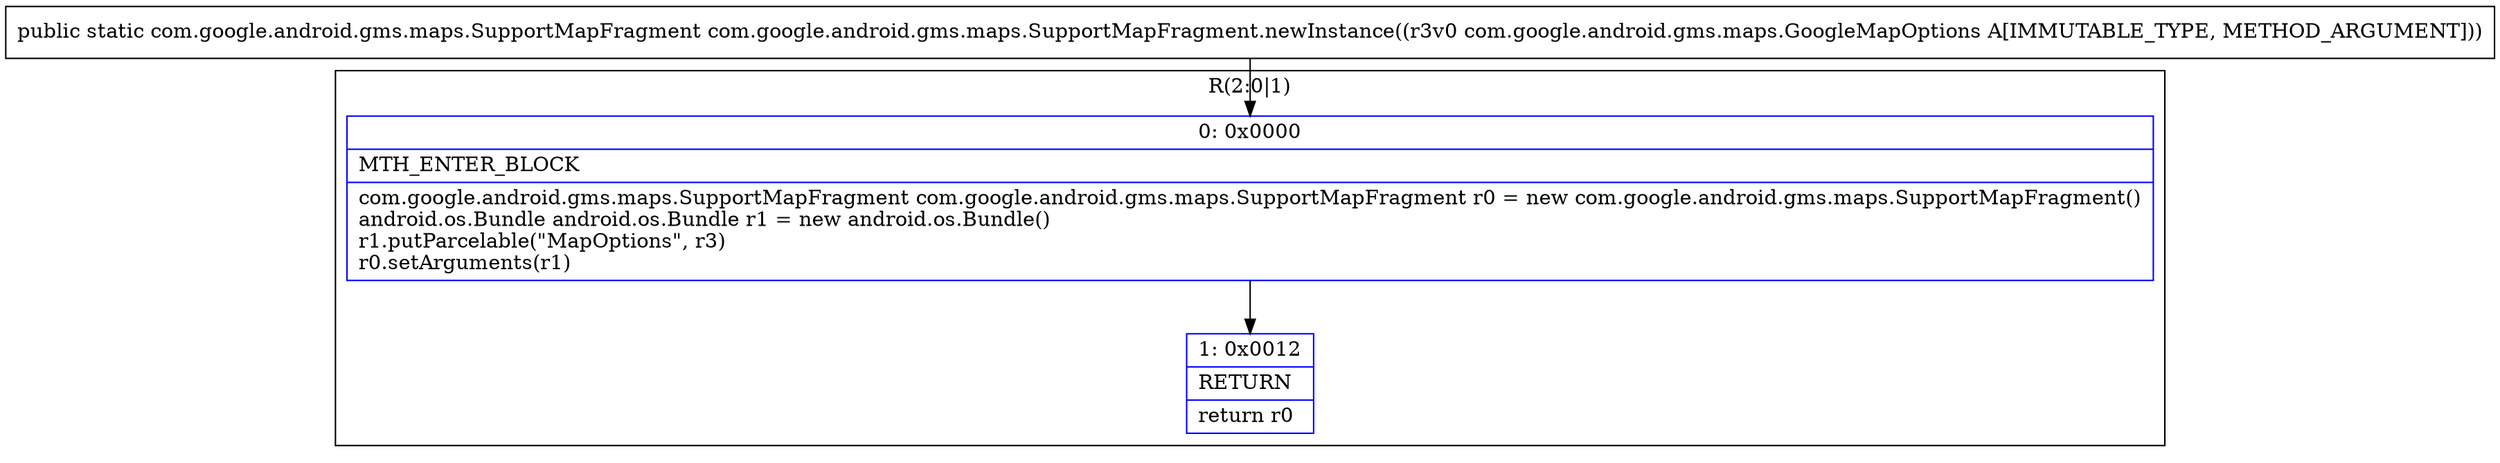 digraph "CFG forcom.google.android.gms.maps.SupportMapFragment.newInstance(Lcom\/google\/android\/gms\/maps\/GoogleMapOptions;)Lcom\/google\/android\/gms\/maps\/SupportMapFragment;" {
subgraph cluster_Region_1320065249 {
label = "R(2:0|1)";
node [shape=record,color=blue];
Node_0 [shape=record,label="{0\:\ 0x0000|MTH_ENTER_BLOCK\l|com.google.android.gms.maps.SupportMapFragment com.google.android.gms.maps.SupportMapFragment r0 = new com.google.android.gms.maps.SupportMapFragment()\landroid.os.Bundle android.os.Bundle r1 = new android.os.Bundle()\lr1.putParcelable(\"MapOptions\", r3)\lr0.setArguments(r1)\l}"];
Node_1 [shape=record,label="{1\:\ 0x0012|RETURN\l|return r0\l}"];
}
MethodNode[shape=record,label="{public static com.google.android.gms.maps.SupportMapFragment com.google.android.gms.maps.SupportMapFragment.newInstance((r3v0 com.google.android.gms.maps.GoogleMapOptions A[IMMUTABLE_TYPE, METHOD_ARGUMENT])) }"];
MethodNode -> Node_0;
Node_0 -> Node_1;
}

